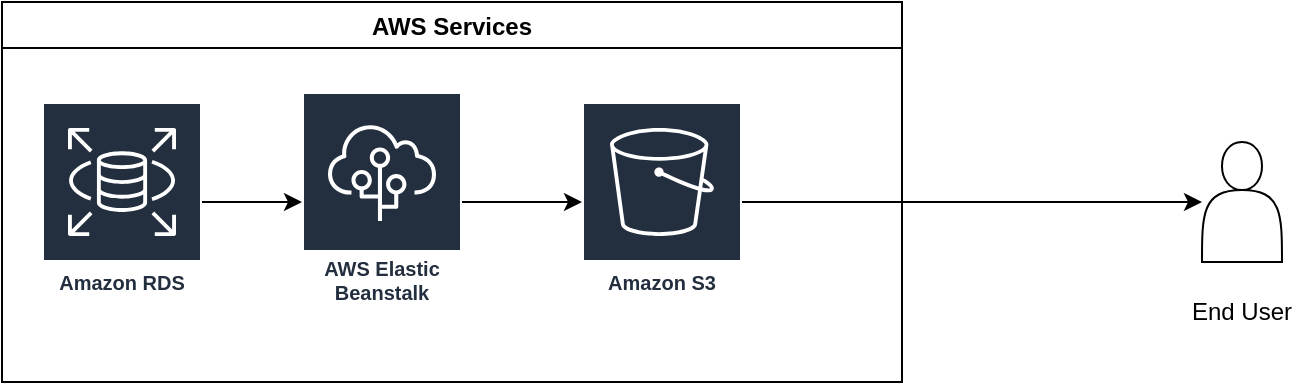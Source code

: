<mxfile version="20.2.3" type="device"><diagram id="Ht1M8jgEwFfnCIfOTk4-" name="Page-1"><mxGraphModel dx="1344" dy="820" grid="1" gridSize="10" guides="1" tooltips="1" connect="1" arrows="1" fold="1" page="1" pageScale="1" pageWidth="1169" pageHeight="827" math="0" shadow="0"><root><mxCell id="0"/><mxCell id="1" parent="0"/><mxCell id="lrHW9egS4h5AOtzaWys8-5" value=" AWS Services " style="swimlane;" vertex="1" parent="1"><mxGeometry x="30" y="30" width="450" height="190" as="geometry"/></mxCell><mxCell id="lrHW9egS4h5AOtzaWys8-9" style="edgeStyle=orthogonalEdgeStyle;rounded=0;orthogonalLoop=1;jettySize=auto;html=1;" edge="1" parent="lrHW9egS4h5AOtzaWys8-5" source="lrHW9egS4h5AOtzaWys8-6" target="lrHW9egS4h5AOtzaWys8-3"><mxGeometry relative="1" as="geometry"/></mxCell><mxCell id="lrHW9egS4h5AOtzaWys8-6" value="Amazon RDS" style="sketch=0;outlineConnect=0;fontColor=#232F3E;gradientColor=none;strokeColor=#ffffff;fillColor=#232F3E;dashed=0;verticalLabelPosition=middle;verticalAlign=bottom;align=center;html=1;whiteSpace=wrap;fontSize=10;fontStyle=1;spacing=3;shape=mxgraph.aws4.productIcon;prIcon=mxgraph.aws4.rds;" vertex="1" parent="lrHW9egS4h5AOtzaWys8-5"><mxGeometry x="20" y="50" width="80" height="100" as="geometry"/></mxCell><mxCell id="lrHW9egS4h5AOtzaWys8-4" value="Amazon S3" style="sketch=0;outlineConnect=0;fontColor=#232F3E;gradientColor=none;strokeColor=#ffffff;fillColor=#232F3E;dashed=0;verticalLabelPosition=middle;verticalAlign=bottom;align=center;html=1;whiteSpace=wrap;fontSize=10;fontStyle=1;spacing=3;shape=mxgraph.aws4.productIcon;prIcon=mxgraph.aws4.s3;" vertex="1" parent="lrHW9egS4h5AOtzaWys8-5"><mxGeometry x="290" y="50" width="80" height="100" as="geometry"/></mxCell><mxCell id="lrHW9egS4h5AOtzaWys8-8" style="edgeStyle=orthogonalEdgeStyle;rounded=0;orthogonalLoop=1;jettySize=auto;html=1;" edge="1" parent="lrHW9egS4h5AOtzaWys8-5" source="lrHW9egS4h5AOtzaWys8-3" target="lrHW9egS4h5AOtzaWys8-4"><mxGeometry relative="1" as="geometry"/></mxCell><mxCell id="lrHW9egS4h5AOtzaWys8-3" value="AWS Elastic Beanstalk" style="sketch=0;outlineConnect=0;fontColor=#232F3E;gradientColor=none;strokeColor=#ffffff;fillColor=#232F3E;dashed=0;verticalLabelPosition=middle;verticalAlign=bottom;align=center;html=1;whiteSpace=wrap;fontSize=10;fontStyle=1;spacing=3;shape=mxgraph.aws4.productIcon;prIcon=mxgraph.aws4.elastic_beanstalk;" vertex="1" parent="lrHW9egS4h5AOtzaWys8-5"><mxGeometry x="150" y="45" width="80" height="110" as="geometry"/></mxCell><mxCell id="lrHW9egS4h5AOtzaWys8-10" value="" style="shape=actor;whiteSpace=wrap;html=1;" vertex="1" parent="1"><mxGeometry x="630" y="100" width="40" height="60" as="geometry"/></mxCell><mxCell id="lrHW9egS4h5AOtzaWys8-11" value="&lt;div&gt;End User&lt;/div&gt;" style="text;html=1;strokeColor=none;fillColor=none;align=center;verticalAlign=middle;whiteSpace=wrap;rounded=0;" vertex="1" parent="1"><mxGeometry x="620" y="170" width="60" height="30" as="geometry"/></mxCell><mxCell id="lrHW9egS4h5AOtzaWys8-13" style="edgeStyle=orthogonalEdgeStyle;rounded=0;orthogonalLoop=1;jettySize=auto;html=1;" edge="1" parent="1" source="lrHW9egS4h5AOtzaWys8-4" target="lrHW9egS4h5AOtzaWys8-10"><mxGeometry relative="1" as="geometry"/></mxCell></root></mxGraphModel></diagram></mxfile>